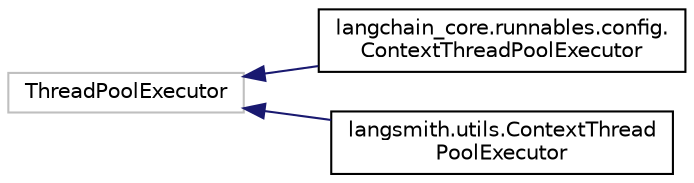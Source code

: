 digraph "Graphical Class Hierarchy"
{
 // LATEX_PDF_SIZE
  edge [fontname="Helvetica",fontsize="10",labelfontname="Helvetica",labelfontsize="10"];
  node [fontname="Helvetica",fontsize="10",shape=record];
  rankdir="LR";
  Node18895 [label="ThreadPoolExecutor",height=0.2,width=0.4,color="grey75", fillcolor="white", style="filled",tooltip=" "];
  Node18895 -> Node0 [dir="back",color="midnightblue",fontsize="10",style="solid",fontname="Helvetica"];
  Node0 [label="langchain_core.runnables.config.\lContextThreadPoolExecutor",height=0.2,width=0.4,color="black", fillcolor="white", style="filled",URL="$classlangchain__core_1_1runnables_1_1config_1_1ContextThreadPoolExecutor.html",tooltip=" "];
  Node18895 -> Node18897 [dir="back",color="midnightblue",fontsize="10",style="solid",fontname="Helvetica"];
  Node18897 [label="langsmith.utils.ContextThread\lPoolExecutor",height=0.2,width=0.4,color="black", fillcolor="white", style="filled",URL="$classlangsmith_1_1utils_1_1ContextThreadPoolExecutor.html",tooltip=" "];
}
